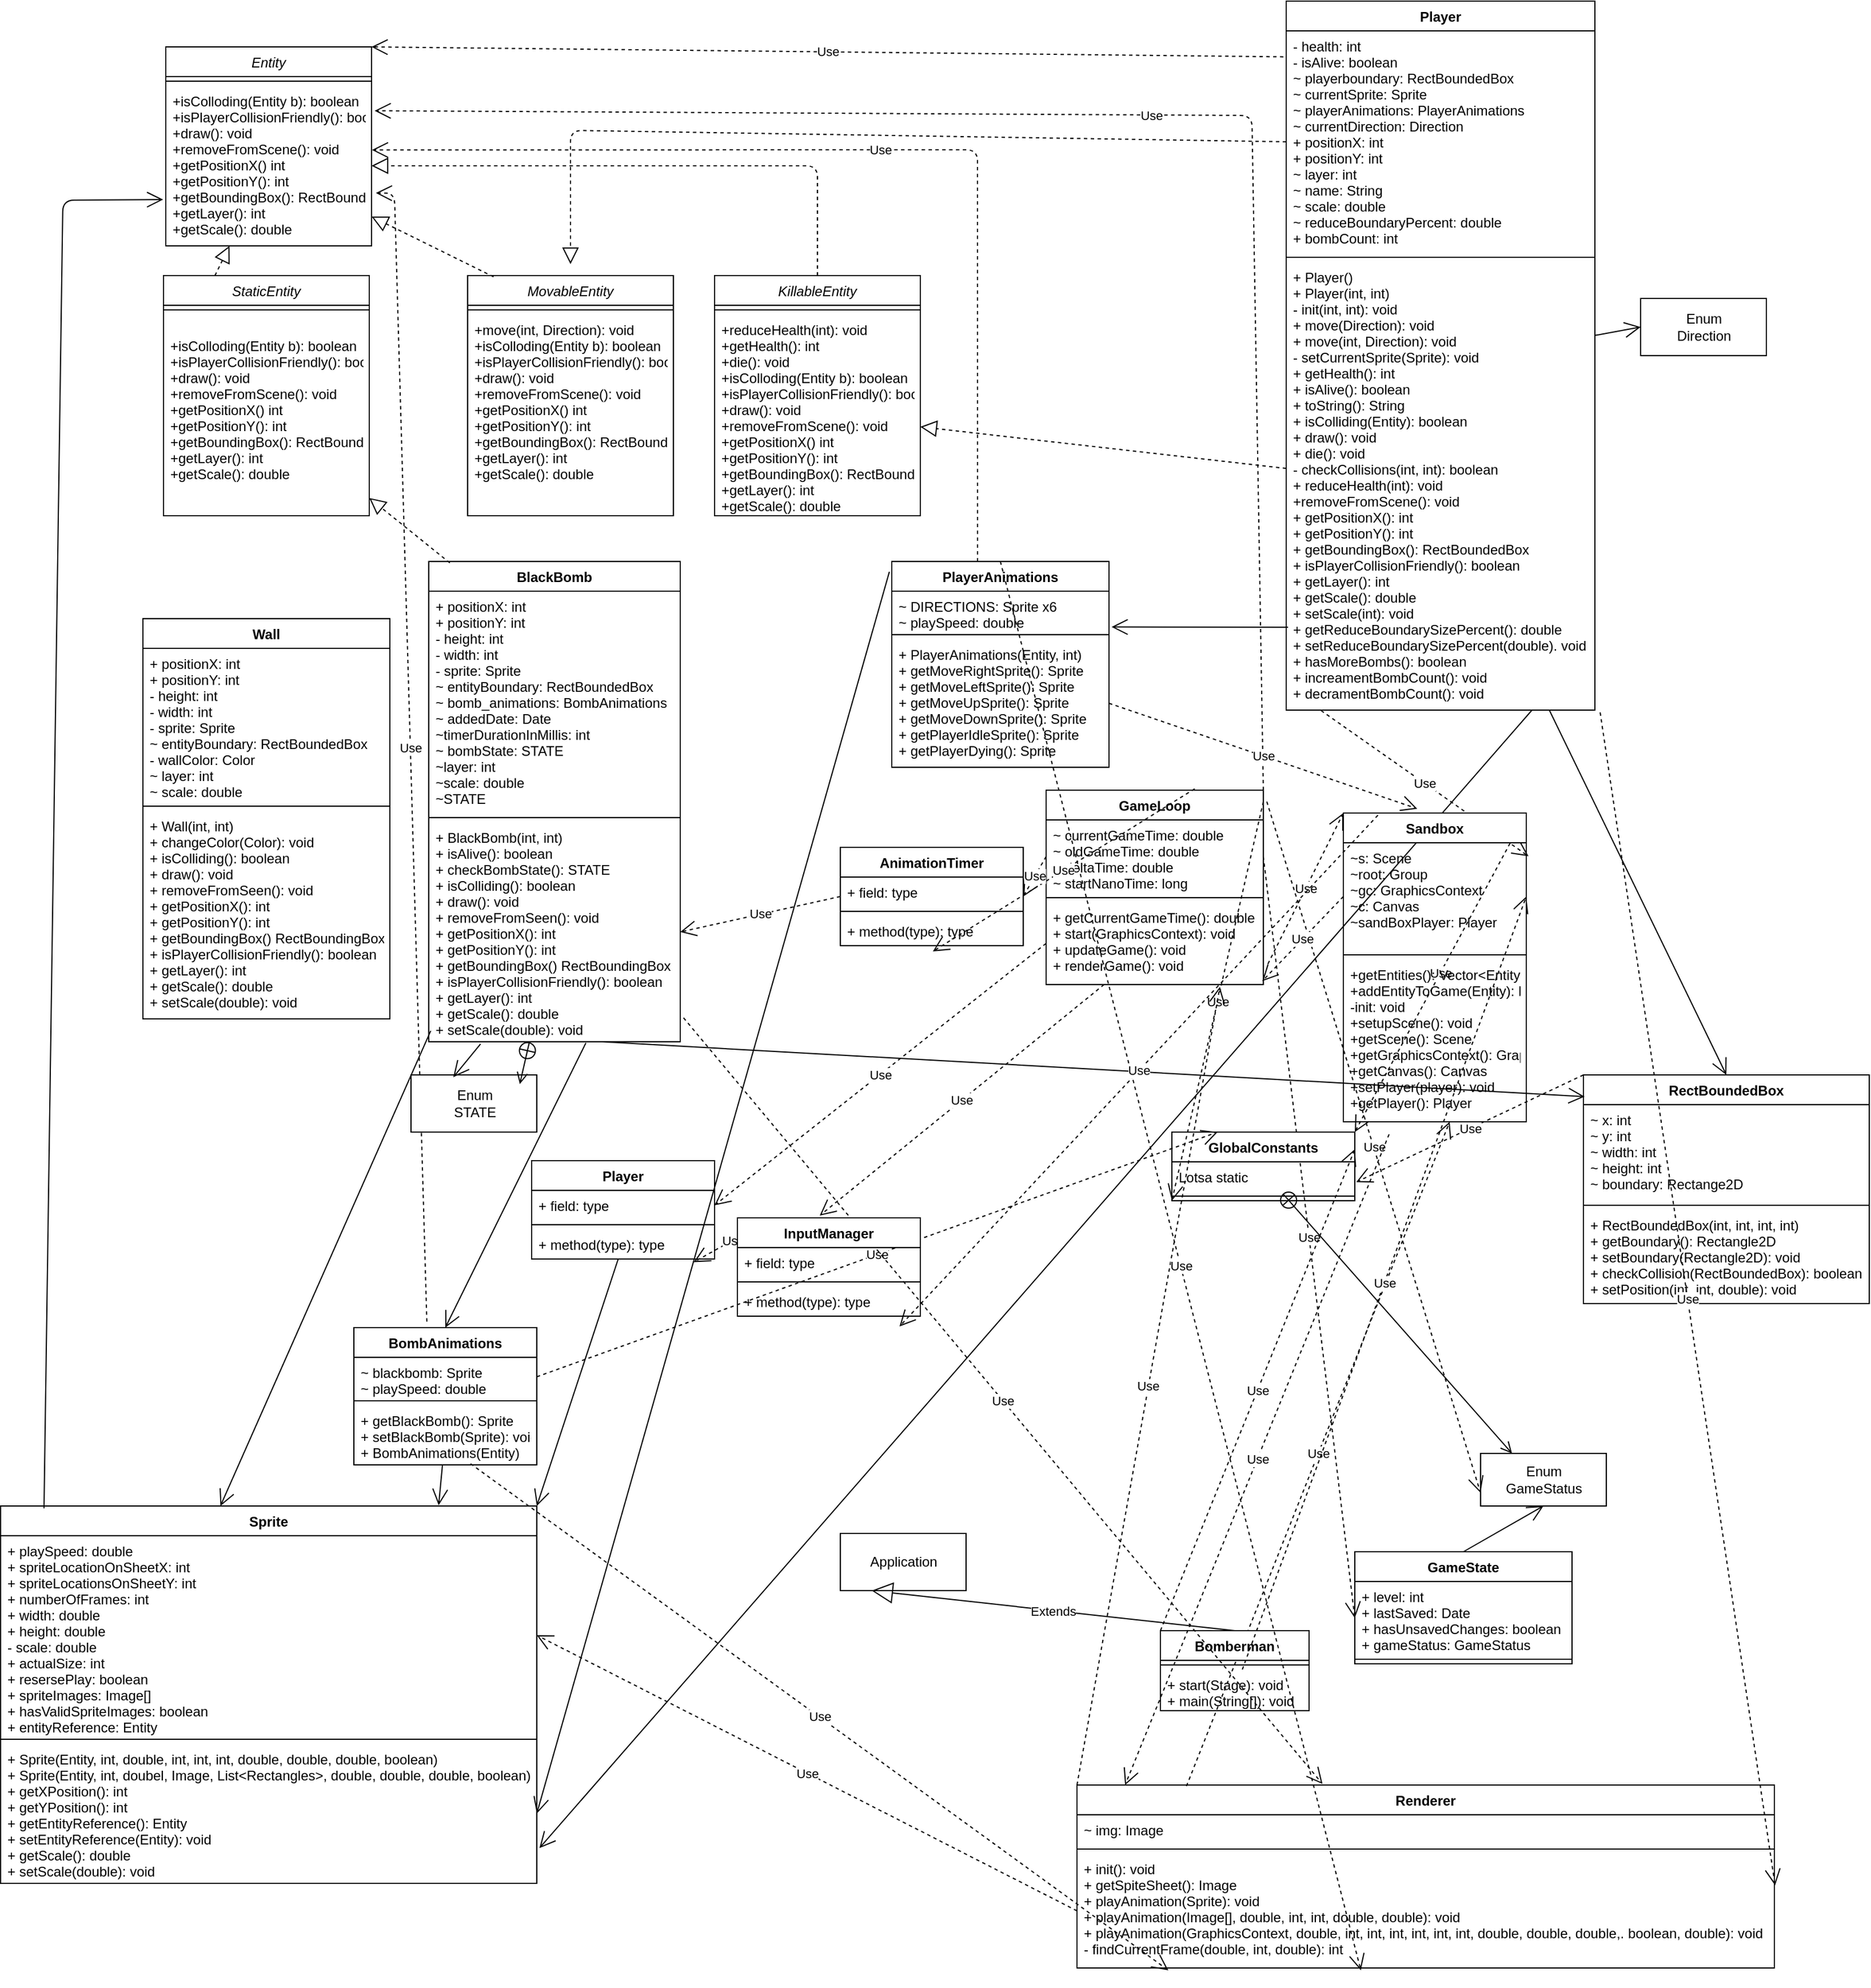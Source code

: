 <mxfile version="13.9.9" type="device"><diagram id="0eKhOtUCVPbXM_7ukMfv" name="Page-1"><mxGraphModel dx="2593" dy="2063" grid="1" gridSize="10" guides="1" tooltips="1" connect="1" arrows="1" fold="1" page="1" pageScale="1" pageWidth="827" pageHeight="1169" math="0" shadow="0"><root><mxCell id="0"/><mxCell id="1" parent="0"/><mxCell id="uIsWyUHH1M8nKmppdKgK-1" value="GameLoop" style="swimlane;fontStyle=1;align=center;verticalAlign=top;childLayout=stackLayout;horizontal=1;startSize=26;horizontalStack=0;resizeParent=1;resizeParentMax=0;resizeLast=0;collapsible=1;marginBottom=0;" parent="1" vertex="1"><mxGeometry x="800" y="-220" width="190" height="170" as="geometry"/></mxCell><mxCell id="uIsWyUHH1M8nKmppdKgK-2" value="~ currentGameTime: double&#10;~ oldGameTime: double&#10;~ deltaTime: double&#10;~ startNanoTime: long" style="text;strokeColor=none;fillColor=none;align=left;verticalAlign=top;spacingLeft=4;spacingRight=4;overflow=hidden;rotatable=0;points=[[0,0.5],[1,0.5]];portConstraint=eastwest;" parent="uIsWyUHH1M8nKmppdKgK-1" vertex="1"><mxGeometry y="26" width="190" height="64" as="geometry"/></mxCell><mxCell id="uIsWyUHH1M8nKmppdKgK-3" value="" style="line;strokeWidth=1;fillColor=none;align=left;verticalAlign=middle;spacingTop=-1;spacingLeft=3;spacingRight=3;rotatable=0;labelPosition=right;points=[];portConstraint=eastwest;" parent="uIsWyUHH1M8nKmppdKgK-1" vertex="1"><mxGeometry y="90" width="190" height="8" as="geometry"/></mxCell><mxCell id="uIsWyUHH1M8nKmppdKgK-4" value="+ getCurrentGameTime(): double&#10;+ start(GraphicsContext): void&#10;+ updateGame(): void&#10;+ renderGame(): void" style="text;strokeColor=none;fillColor=none;align=left;verticalAlign=top;spacingLeft=4;spacingRight=4;overflow=hidden;rotatable=0;points=[[0,0.5],[1,0.5]];portConstraint=eastwest;" parent="uIsWyUHH1M8nKmppdKgK-1" vertex="1"><mxGeometry y="98" width="190" height="72" as="geometry"/></mxCell><mxCell id="uIsWyUHH1M8nKmppdKgK-5" value="GameState" style="swimlane;fontStyle=1;align=center;verticalAlign=top;childLayout=stackLayout;horizontal=1;startSize=26;horizontalStack=0;resizeParent=1;resizeParentMax=0;resizeLast=0;collapsible=1;marginBottom=0;" parent="1" vertex="1"><mxGeometry x="1070" y="446" width="190" height="98" as="geometry"/></mxCell><mxCell id="uIsWyUHH1M8nKmppdKgK-6" value="+ level: int&#10;+ lastSaved: Date&#10;+ hasUnsavedChanges: boolean&#10;+ gameStatus: GameStatus" style="text;strokeColor=none;fillColor=none;align=left;verticalAlign=top;spacingLeft=4;spacingRight=4;overflow=hidden;rotatable=0;points=[[0,0.5],[1,0.5]];portConstraint=eastwest;" parent="uIsWyUHH1M8nKmppdKgK-5" vertex="1"><mxGeometry y="26" width="190" height="64" as="geometry"/></mxCell><mxCell id="uIsWyUHH1M8nKmppdKgK-7" value="" style="line;strokeWidth=1;fillColor=none;align=left;verticalAlign=middle;spacingTop=-1;spacingLeft=3;spacingRight=3;rotatable=0;labelPosition=right;points=[];portConstraint=eastwest;" parent="uIsWyUHH1M8nKmppdKgK-5" vertex="1"><mxGeometry y="90" width="190" height="8" as="geometry"/></mxCell><mxCell id="uIsWyUHH1M8nKmppdKgK-9" value="Use" style="endArrow=open;endSize=12;dashed=1;html=1;exitX=1;exitY=0.5;exitDx=0;exitDy=0;entryX=0;entryY=0.5;entryDx=0;entryDy=0;" parent="1" source="uIsWyUHH1M8nKmppdKgK-2" target="uIsWyUHH1M8nKmppdKgK-6" edge="1"><mxGeometry width="160" relative="1" as="geometry"><mxPoint x="490" y="500" as="sourcePoint"/><mxPoint x="650" y="500" as="targetPoint"/></mxGeometry></mxCell><mxCell id="uIsWyUHH1M8nKmppdKgK-24" value="Use" style="endArrow=open;endSize=12;dashed=1;html=1;entryX=0.45;entryY=-0.023;entryDx=0;entryDy=0;entryPerimeter=0;" parent="1" source="uIsWyUHH1M8nKmppdKgK-4" target="uIsWyUHH1M8nKmppdKgK-20" edge="1"><mxGeometry width="160" relative="1" as="geometry"><mxPoint x="220" y="500" as="sourcePoint"/><mxPoint x="380" y="500" as="targetPoint"/></mxGeometry></mxCell><mxCell id="uIsWyUHH1M8nKmppdKgK-25" value="Player" style="swimlane;fontStyle=1;align=center;verticalAlign=top;childLayout=stackLayout;horizontal=1;startSize=26;horizontalStack=0;resizeParent=1;resizeParentMax=0;resizeLast=0;collapsible=1;marginBottom=0;" parent="1" vertex="1"><mxGeometry x="350" y="104" width="160" height="86" as="geometry"/></mxCell><mxCell id="uIsWyUHH1M8nKmppdKgK-26" value="+ field: type" style="text;strokeColor=none;fillColor=none;align=left;verticalAlign=top;spacingLeft=4;spacingRight=4;overflow=hidden;rotatable=0;points=[[0,0.5],[1,0.5]];portConstraint=eastwest;" parent="uIsWyUHH1M8nKmppdKgK-25" vertex="1"><mxGeometry y="26" width="160" height="26" as="geometry"/></mxCell><mxCell id="uIsWyUHH1M8nKmppdKgK-27" value="" style="line;strokeWidth=1;fillColor=none;align=left;verticalAlign=middle;spacingTop=-1;spacingLeft=3;spacingRight=3;rotatable=0;labelPosition=right;points=[];portConstraint=eastwest;" parent="uIsWyUHH1M8nKmppdKgK-25" vertex="1"><mxGeometry y="52" width="160" height="8" as="geometry"/></mxCell><mxCell id="uIsWyUHH1M8nKmppdKgK-28" value="+ method(type): type" style="text;strokeColor=none;fillColor=none;align=left;verticalAlign=top;spacingLeft=4;spacingRight=4;overflow=hidden;rotatable=0;points=[[0,0.5],[1,0.5]];portConstraint=eastwest;" parent="uIsWyUHH1M8nKmppdKgK-25" vertex="1"><mxGeometry y="60" width="160" height="26" as="geometry"/></mxCell><mxCell id="uIsWyUHH1M8nKmppdKgK-30" value="Use" style="endArrow=open;endSize=12;dashed=1;html=1;exitX=0;exitY=0.5;exitDx=0;exitDy=0;entryX=1;entryY=0.5;entryDx=0;entryDy=0;" parent="1" source="uIsWyUHH1M8nKmppdKgK-4" target="uIsWyUHH1M8nKmppdKgK-26" edge="1"><mxGeometry width="160" relative="1" as="geometry"><mxPoint x="190" y="480" as="sourcePoint"/><mxPoint x="350" y="480" as="targetPoint"/></mxGeometry></mxCell><mxCell id="uIsWyUHH1M8nKmppdKgK-36" value="Use" style="endArrow=open;endSize=12;dashed=1;html=1;exitX=1;exitY=0;exitDx=0;exitDy=0;entryX=1.015;entryY=0.156;entryDx=0;entryDy=0;entryPerimeter=0;" parent="1" source="uIsWyUHH1M8nKmppdKgK-1" target="E4PDZY1mrTkb0OTGXipR-4" edge="1"><mxGeometry width="160" relative="1" as="geometry"><mxPoint x="300" y="230" as="sourcePoint"/><mxPoint x="609" y="-31" as="targetPoint"/><Array as="points"><mxPoint x="980" y="-810"/></Array></mxGeometry></mxCell><mxCell id="uIsWyUHH1M8nKmppdKgK-37" value="Use" style="endArrow=open;endSize=12;dashed=1;html=1;exitX=1.021;exitY=0.75;exitDx=0;exitDy=0;exitPerimeter=0;entryX=0;entryY=0;entryDx=0;entryDy=0;" parent="1" source="uIsWyUHH1M8nKmppdKgK-4" target="uIsWyUHH1M8nKmppdKgK-15" edge="1"><mxGeometry width="160" relative="1" as="geometry"><mxPoint x="740" y="580" as="sourcePoint"/><mxPoint x="900" y="580" as="targetPoint"/></mxGeometry></mxCell><mxCell id="uIsWyUHH1M8nKmppdKgK-38" value="BlackBomb" style="swimlane;fontStyle=1;align=center;verticalAlign=top;childLayout=stackLayout;horizontal=1;startSize=26;horizontalStack=0;resizeParent=1;resizeParentMax=0;resizeLast=0;collapsible=1;marginBottom=0;" parent="1" vertex="1"><mxGeometry x="260" y="-420" width="220" height="420" as="geometry"/></mxCell><mxCell id="uIsWyUHH1M8nKmppdKgK-39" value="+ positionX: int&#10;+ positionY: int&#10;- height: int&#10;- width: int&#10;- sprite: Sprite&#10;~ entityBoundary: RectBoundedBox&#10;~ bomb_animations: BombAnimations&#10;~ addedDate: Date&#10;~timerDurationInMillis: int&#10;~ bombState: STATE&#10;~layer: int&#10;~scale: double&#10;~STATE" style="text;strokeColor=none;fillColor=none;align=left;verticalAlign=top;spacingLeft=4;spacingRight=4;overflow=hidden;rotatable=0;points=[[0,0.5],[1,0.5]];portConstraint=eastwest;" parent="uIsWyUHH1M8nKmppdKgK-38" vertex="1"><mxGeometry y="26" width="220" height="194" as="geometry"/></mxCell><mxCell id="uIsWyUHH1M8nKmppdKgK-40" value="" style="line;strokeWidth=1;fillColor=none;align=left;verticalAlign=middle;spacingTop=-1;spacingLeft=3;spacingRight=3;rotatable=0;labelPosition=right;points=[];portConstraint=eastwest;" parent="uIsWyUHH1M8nKmppdKgK-38" vertex="1"><mxGeometry y="220" width="220" height="8" as="geometry"/></mxCell><mxCell id="uIsWyUHH1M8nKmppdKgK-41" value="+ BlackBomb(int, int)&#10;+ isAlive(): boolean&#10;+ checkBombState(): STATE&#10;+ isColliding(): boolean&#10;+ draw(): void&#10;+ removeFromSeen(): void&#10;+ getPositionX(): int&#10;+ getPositionY(): int&#10;+ getBoundingBox() RectBoundingBox&#10;+ isPlayerCollisionFriendly(): boolean&#10;+ getLayer(): int&#10;+ getScale(): double&#10;+ setScale(double): void" style="text;strokeColor=none;fillColor=none;align=left;verticalAlign=top;spacingLeft=4;spacingRight=4;overflow=hidden;rotatable=0;points=[[0,0.5],[1,0.5]];portConstraint=eastwest;" parent="uIsWyUHH1M8nKmppdKgK-38" vertex="1"><mxGeometry y="228" width="220" height="192" as="geometry"/></mxCell><mxCell id="uIsWyUHH1M8nKmppdKgK-42" value="Use" style="endArrow=open;endSize=12;dashed=1;html=1;exitX=0;exitY=0.5;exitDx=0;exitDy=0;entryX=1;entryY=0.5;entryDx=0;entryDy=0;" parent="1" source="uIsWyUHH1M8nKmppdKgK-10" target="uIsWyUHH1M8nKmppdKgK-41" edge="1"><mxGeometry width="160" relative="1" as="geometry"><mxPoint x="80" y="540" as="sourcePoint"/><mxPoint x="240" y="540" as="targetPoint"/></mxGeometry></mxCell><mxCell id="uIsWyUHH1M8nKmppdKgK-43" value="Use" style="endArrow=open;endSize=12;dashed=1;html=1;exitX=0.684;exitY=-0.007;exitDx=0;exitDy=0;exitPerimeter=0;entryX=0.506;entryY=1.192;entryDx=0;entryDy=0;entryPerimeter=0;" parent="1" source="uIsWyUHH1M8nKmppdKgK-1" target="uIsWyUHH1M8nKmppdKgK-13" edge="1"><mxGeometry width="160" relative="1" as="geometry"><mxPoint x="420" y="260" as="sourcePoint"/><mxPoint x="580" y="260" as="targetPoint"/></mxGeometry></mxCell><mxCell id="uIsWyUHH1M8nKmppdKgK-44" value="GlobalConstants" style="swimlane;fontStyle=1;align=center;verticalAlign=top;childLayout=stackLayout;horizontal=1;startSize=26;horizontalStack=0;resizeParent=1;resizeParentMax=0;resizeLast=0;collapsible=1;marginBottom=0;" parent="1" vertex="1"><mxGeometry x="910" y="79" width="160" height="60" as="geometry"/></mxCell><mxCell id="uIsWyUHH1M8nKmppdKgK-45" value="Lotsa static" style="text;strokeColor=none;fillColor=none;align=left;verticalAlign=top;spacingLeft=4;spacingRight=4;overflow=hidden;rotatable=0;points=[[0,0.5],[1,0.5]];portConstraint=eastwest;" parent="uIsWyUHH1M8nKmppdKgK-44" vertex="1"><mxGeometry y="26" width="160" height="26" as="geometry"/></mxCell><mxCell id="uIsWyUHH1M8nKmppdKgK-46" value="" style="line;strokeWidth=1;fillColor=none;align=left;verticalAlign=middle;spacingTop=-1;spacingLeft=3;spacingRight=3;rotatable=0;labelPosition=right;points=[];portConstraint=eastwest;" parent="uIsWyUHH1M8nKmppdKgK-44" vertex="1"><mxGeometry y="52" width="160" height="8" as="geometry"/></mxCell><mxCell id="uIsWyUHH1M8nKmppdKgK-48" value="Use" style="endArrow=open;endSize=12;dashed=1;html=1;exitX=1;exitY=0.059;exitDx=0;exitDy=0;exitPerimeter=0;entryX=0;entryY=1;entryDx=0;entryDy=0;" parent="1" source="uIsWyUHH1M8nKmppdKgK-1" target="uIsWyUHH1M8nKmppdKgK-44" edge="1"><mxGeometry width="160" relative="1" as="geometry"><mxPoint x="560" y="260" as="sourcePoint"/><mxPoint x="720" y="260" as="targetPoint"/></mxGeometry></mxCell><mxCell id="uIsWyUHH1M8nKmppdKgK-49" value="" style="endArrow=open;endFill=1;endSize=12;html=1;exitX=0.5;exitY=0;exitDx=0;exitDy=0;entryX=0.5;entryY=1;entryDx=0;entryDy=0;" parent="1" source="uIsWyUHH1M8nKmppdKgK-5" target="uIsWyUHH1M8nKmppdKgK-51" edge="1"><mxGeometry width="160" relative="1" as="geometry"><mxPoint x="690" y="260" as="sourcePoint"/><mxPoint x="830" y="230" as="targetPoint"/></mxGeometry></mxCell><mxCell id="uIsWyUHH1M8nKmppdKgK-51" value="Enum&lt;br&gt;GameStatus" style="html=1;" parent="1" vertex="1"><mxGeometry x="1180" y="360" width="110" height="46" as="geometry"/></mxCell><mxCell id="uIsWyUHH1M8nKmppdKgK-53" value="Use" style="endArrow=open;endSize=12;dashed=1;html=1;exitX=1.016;exitY=0.059;exitDx=0;exitDy=0;exitPerimeter=0;entryX=0;entryY=0.75;entryDx=0;entryDy=0;" parent="1" source="uIsWyUHH1M8nKmppdKgK-1" target="uIsWyUHH1M8nKmppdKgK-51" edge="1"><mxGeometry width="160" relative="1" as="geometry"><mxPoint x="540" y="270" as="sourcePoint"/><mxPoint x="700" y="270" as="targetPoint"/></mxGeometry></mxCell><mxCell id="uIsWyUHH1M8nKmppdKgK-52" value="" style="endArrow=open;startArrow=circlePlus;endFill=0;startFill=0;endSize=8;html=1;entryX=0.25;entryY=0;entryDx=0;entryDy=0;exitX=0.605;exitY=1.06;exitDx=0;exitDy=0;exitPerimeter=0;" parent="1" target="uIsWyUHH1M8nKmppdKgK-51" edge="1" source="uIsWyUHH1M8nKmppdKgK-45"><mxGeometry width="160" relative="1" as="geometry"><mxPoint x="738" y="150" as="sourcePoint"/><mxPoint x="780" y="250" as="targetPoint"/></mxGeometry></mxCell><mxCell id="uIsWyUHH1M8nKmppdKgK-55" value="Renderer" style="swimlane;fontStyle=1;align=center;verticalAlign=top;childLayout=stackLayout;horizontal=1;startSize=26;horizontalStack=0;resizeParent=1;resizeParentMax=0;resizeLast=0;collapsible=1;marginBottom=0;" parent="1" vertex="1"><mxGeometry x="827" y="650" width="610" height="160" as="geometry"/></mxCell><mxCell id="uIsWyUHH1M8nKmppdKgK-56" value="~ img: Image" style="text;strokeColor=none;fillColor=none;align=left;verticalAlign=top;spacingLeft=4;spacingRight=4;overflow=hidden;rotatable=0;points=[[0,0.5],[1,0.5]];portConstraint=eastwest;" parent="uIsWyUHH1M8nKmppdKgK-55" vertex="1"><mxGeometry y="26" width="610" height="26" as="geometry"/></mxCell><mxCell id="uIsWyUHH1M8nKmppdKgK-57" value="" style="line;strokeWidth=1;fillColor=none;align=left;verticalAlign=middle;spacingTop=-1;spacingLeft=3;spacingRight=3;rotatable=0;labelPosition=right;points=[];portConstraint=eastwest;" parent="uIsWyUHH1M8nKmppdKgK-55" vertex="1"><mxGeometry y="52" width="610" height="8" as="geometry"/></mxCell><mxCell id="uIsWyUHH1M8nKmppdKgK-58" value="+ init(): void&#10;+ getSpiteSheet(): Image&#10;+ playAnimation(Sprite): void&#10;+ playAnimation(Image[], double, int, int, double, double): void&#10;+ playAnimation(GraphicsContext, double, int, int, int, int, int, int, double, double, double,. boolean, double): void&#10;- findCurrentFrame(double, int, double): int" style="text;strokeColor=none;fillColor=none;align=left;verticalAlign=top;spacingLeft=4;spacingRight=4;overflow=hidden;rotatable=0;points=[[0,0.5],[1,0.5]];portConstraint=eastwest;" parent="uIsWyUHH1M8nKmppdKgK-55" vertex="1"><mxGeometry y="60" width="610" height="100" as="geometry"/></mxCell><mxCell id="uIsWyUHH1M8nKmppdKgK-59" value="Use" style="endArrow=open;endSize=12;dashed=1;html=1;exitX=0.157;exitY=0.006;exitDx=0;exitDy=0;exitPerimeter=0;entryX=0.581;entryY=1;entryDx=0;entryDy=0;entryPerimeter=0;" parent="1" source="uIsWyUHH1M8nKmppdKgK-55" target="uIsWyUHH1M8nKmppdKgK-18" edge="1"><mxGeometry width="160" relative="1" as="geometry"><mxPoint x="970" y="460" as="sourcePoint"/><mxPoint x="1130" y="460" as="targetPoint"/></mxGeometry></mxCell><mxCell id="uIsWyUHH1M8nKmppdKgK-60" value="Use" style="endArrow=open;endSize=12;dashed=1;html=1;exitX=0;exitY=0;exitDx=0;exitDy=0;entryX=0.8;entryY=1.028;entryDx=0;entryDy=0;entryPerimeter=0;" parent="1" source="uIsWyUHH1M8nKmppdKgK-55" target="uIsWyUHH1M8nKmppdKgK-4" edge="1"><mxGeometry width="160" relative="1" as="geometry"><mxPoint x="310" y="700" as="sourcePoint"/><mxPoint x="470" y="700" as="targetPoint"/></mxGeometry></mxCell><mxCell id="uIsWyUHH1M8nKmppdKgK-61" value="Bomberman" style="swimlane;fontStyle=1;align=center;verticalAlign=top;childLayout=stackLayout;horizontal=1;startSize=26;horizontalStack=0;resizeParent=1;resizeParentMax=0;resizeLast=0;collapsible=1;marginBottom=0;" parent="1" vertex="1"><mxGeometry x="900" y="515" width="130" height="70" as="geometry"/></mxCell><mxCell id="uIsWyUHH1M8nKmppdKgK-63" value="" style="line;strokeWidth=1;fillColor=none;align=left;verticalAlign=middle;spacingTop=-1;spacingLeft=3;spacingRight=3;rotatable=0;labelPosition=right;points=[];portConstraint=eastwest;" parent="uIsWyUHH1M8nKmppdKgK-61" vertex="1"><mxGeometry y="26" width="130" height="8" as="geometry"/></mxCell><mxCell id="uIsWyUHH1M8nKmppdKgK-64" value="+ start(Stage): void&#10;+ main(String[]): void" style="text;strokeColor=none;fillColor=none;align=left;verticalAlign=top;spacingLeft=4;spacingRight=4;overflow=hidden;rotatable=0;points=[[0,0.5],[1,0.5]];portConstraint=eastwest;" parent="uIsWyUHH1M8nKmppdKgK-61" vertex="1"><mxGeometry y="34" width="130" height="36" as="geometry"/></mxCell><mxCell id="uIsWyUHH1M8nKmppdKgK-65" value="Application" style="html=1;" parent="1" vertex="1"><mxGeometry x="620" y="430" width="110" height="50" as="geometry"/></mxCell><mxCell id="uIsWyUHH1M8nKmppdKgK-66" value="Extends" style="endArrow=block;endSize=16;endFill=0;html=1;exitX=0.5;exitY=0;exitDx=0;exitDy=0;entryX=0.25;entryY=1;entryDx=0;entryDy=0;" parent="1" source="uIsWyUHH1M8nKmppdKgK-61" target="uIsWyUHH1M8nKmppdKgK-65" edge="1"><mxGeometry width="160" relative="1" as="geometry"><mxPoint x="1050" y="200" as="sourcePoint"/><mxPoint x="1210" y="200" as="targetPoint"/></mxGeometry></mxCell><mxCell id="uIsWyUHH1M8nKmppdKgK-67" value="Use" style="endArrow=open;endSize=12;dashed=1;html=1;entryX=1;entryY=0.5;entryDx=0;entryDy=0;" parent="1" source="uIsWyUHH1M8nKmppdKgK-64" target="uIsWyUHH1M8nKmppdKgK-16" edge="1"><mxGeometry width="160" relative="1" as="geometry"><mxPoint x="880" y="450" as="sourcePoint"/><mxPoint x="1040" y="450" as="targetPoint"/></mxGeometry></mxCell><mxCell id="uIsWyUHH1M8nKmppdKgK-68" value="Use" style="endArrow=open;endSize=12;dashed=1;html=1;exitX=0;exitY=0;exitDx=0;exitDy=0;entryX=1;entryY=0.25;entryDx=0;entryDy=0;" parent="1" source="uIsWyUHH1M8nKmppdKgK-61" target="uIsWyUHH1M8nKmppdKgK-44" edge="1"><mxGeometry width="160" relative="1" as="geometry"><mxPoint x="990" y="400" as="sourcePoint"/><mxPoint x="1150" y="400" as="targetPoint"/></mxGeometry></mxCell><mxCell id="uIsWyUHH1M8nKmppdKgK-69" value="BombAnimations" style="swimlane;fontStyle=1;align=center;verticalAlign=top;childLayout=stackLayout;horizontal=1;startSize=26;horizontalStack=0;resizeParent=1;resizeParentMax=0;resizeLast=0;collapsible=1;marginBottom=0;" parent="1" vertex="1"><mxGeometry x="194.5" y="250" width="160" height="120" as="geometry"/></mxCell><mxCell id="uIsWyUHH1M8nKmppdKgK-70" value="~ blackbomb: Sprite&#10;~ playSpeed: double" style="text;strokeColor=none;fillColor=none;align=left;verticalAlign=top;spacingLeft=4;spacingRight=4;overflow=hidden;rotatable=0;points=[[0,0.5],[1,0.5]];portConstraint=eastwest;" parent="uIsWyUHH1M8nKmppdKgK-69" vertex="1"><mxGeometry y="26" width="160" height="34" as="geometry"/></mxCell><mxCell id="uIsWyUHH1M8nKmppdKgK-71" value="" style="line;strokeWidth=1;fillColor=none;align=left;verticalAlign=middle;spacingTop=-1;spacingLeft=3;spacingRight=3;rotatable=0;labelPosition=right;points=[];portConstraint=eastwest;" parent="uIsWyUHH1M8nKmppdKgK-69" vertex="1"><mxGeometry y="60" width="160" height="8" as="geometry"/></mxCell><mxCell id="uIsWyUHH1M8nKmppdKgK-72" value="+ getBlackBomb(): Sprite&#10;+ setBlackBomb(Sprite): void&#10;+ BombAnimations(Entity)" style="text;strokeColor=none;fillColor=none;align=left;verticalAlign=top;spacingLeft=4;spacingRight=4;overflow=hidden;rotatable=0;points=[[0,0.5],[1,0.5]];portConstraint=eastwest;" parent="uIsWyUHH1M8nKmppdKgK-69" vertex="1"><mxGeometry y="68" width="160" height="52" as="geometry"/></mxCell><mxCell id="uIsWyUHH1M8nKmppdKgK-73" value="Sprite" style="swimlane;fontStyle=1;align=center;verticalAlign=top;childLayout=stackLayout;horizontal=1;startSize=26;horizontalStack=0;resizeParent=1;resizeParentMax=0;resizeLast=0;collapsible=1;marginBottom=0;" parent="1" vertex="1"><mxGeometry x="-114.5" y="406" width="469" height="330" as="geometry"/></mxCell><mxCell id="uIsWyUHH1M8nKmppdKgK-74" value="+ playSpeed: double&#10;+ spriteLocationOnSheetX: int&#10;+ spriteLocationsOnSheetY: int&#10;+ numberOfFrames: int&#10;+ width: double&#10;+ height: double&#10;- scale: double&#10;+ actualSize: int&#10;+ resersePlay: boolean&#10;+ spriteImages: Image[]&#10;+ hasValidSpriteImages: boolean&#10;+ entityReference: Entity" style="text;strokeColor=none;fillColor=none;align=left;verticalAlign=top;spacingLeft=4;spacingRight=4;overflow=hidden;rotatable=0;points=[[0,0.5],[1,0.5]];portConstraint=eastwest;" parent="uIsWyUHH1M8nKmppdKgK-73" vertex="1"><mxGeometry y="26" width="469" height="174" as="geometry"/></mxCell><mxCell id="uIsWyUHH1M8nKmppdKgK-75" value="" style="line;strokeWidth=1;fillColor=none;align=left;verticalAlign=middle;spacingTop=-1;spacingLeft=3;spacingRight=3;rotatable=0;labelPosition=right;points=[];portConstraint=eastwest;" parent="uIsWyUHH1M8nKmppdKgK-73" vertex="1"><mxGeometry y="200" width="469" height="8" as="geometry"/></mxCell><mxCell id="uIsWyUHH1M8nKmppdKgK-76" value="+ Sprite(Entity, int, double, int, int, int, double, double, double, boolean)&#10;+ Sprite(Entity, int, doubel, Image, List&lt;Rectangles&gt;, double, double, double, boolean)&#10;+ getXPosition(): int&#10;+ getYPosition(): int&#10;+ getEntityReference(): Entity&#10;+ setEntityReference(Entity): void&#10;+ getScale(): double&#10;+ setScale(double): void" style="text;strokeColor=none;fillColor=none;align=left;verticalAlign=top;spacingLeft=4;spacingRight=4;overflow=hidden;rotatable=0;points=[[0,0.5],[1,0.5]];portConstraint=eastwest;" parent="uIsWyUHH1M8nKmppdKgK-73" vertex="1"><mxGeometry y="208" width="469" height="122" as="geometry"/></mxCell><mxCell id="uIsWyUHH1M8nKmppdKgK-77" value="Use" style="endArrow=open;endSize=12;dashed=1;html=1;exitX=0;exitY=0.5;exitDx=0;exitDy=0;entryX=1;entryY=0.5;entryDx=0;entryDy=0;" parent="1" source="uIsWyUHH1M8nKmppdKgK-58" target="uIsWyUHH1M8nKmppdKgK-74" edge="1"><mxGeometry width="160" relative="1" as="geometry"><mxPoint x="400" y="650" as="sourcePoint"/><mxPoint x="560" y="650" as="targetPoint"/></mxGeometry></mxCell><mxCell id="uIsWyUHH1M8nKmppdKgK-78" value="" style="endArrow=open;endFill=1;endSize=12;html=1;entryX=0.817;entryY=-0.002;entryDx=0;entryDy=0;entryPerimeter=0;" parent="1" source="uIsWyUHH1M8nKmppdKgK-72" target="uIsWyUHH1M8nKmppdKgK-73" edge="1"><mxGeometry width="160" relative="1" as="geometry"><mxPoint x="150" y="690" as="sourcePoint"/><mxPoint x="310" y="690" as="targetPoint"/></mxGeometry></mxCell><mxCell id="uIsWyUHH1M8nKmppdKgK-79" value="Use" style="endArrow=open;endSize=12;dashed=1;html=1;exitX=0.399;exitY=-0.044;exitDx=0;exitDy=0;entryX=1.021;entryY=0.67;entryDx=0;entryDy=0;entryPerimeter=0;exitPerimeter=0;" parent="1" source="uIsWyUHH1M8nKmppdKgK-69" target="E4PDZY1mrTkb0OTGXipR-4" edge="1"><mxGeometry width="160" relative="1" as="geometry"><mxPoint x="70" y="520" as="sourcePoint"/><mxPoint x="230" y="520" as="targetPoint"/><Array as="points"><mxPoint x="230" y="-742"/></Array></mxGeometry></mxCell><mxCell id="uIsWyUHH1M8nKmppdKgK-80" value="Use" style="endArrow=open;endSize=12;dashed=1;html=1;exitX=0.638;exitY=0.981;exitDx=0;exitDy=0;exitPerimeter=0;entryX=0.131;entryY=1.02;entryDx=0;entryDy=0;entryPerimeter=0;" parent="1" source="uIsWyUHH1M8nKmppdKgK-72" target="uIsWyUHH1M8nKmppdKgK-58" edge="1"><mxGeometry width="160" relative="1" as="geometry"><mxPoint x="370" y="840" as="sourcePoint"/><mxPoint x="530" y="840" as="targetPoint"/></mxGeometry></mxCell><mxCell id="uIsWyUHH1M8nKmppdKgK-81" value="" style="endArrow=open;endFill=1;endSize=12;html=1;entryX=1;entryY=0;entryDx=0;entryDy=0;" parent="1" source="uIsWyUHH1M8nKmppdKgK-28" target="uIsWyUHH1M8nKmppdKgK-73" edge="1"><mxGeometry width="160" relative="1" as="geometry"><mxPoint x="190" y="490" as="sourcePoint"/><mxPoint x="350" y="490" as="targetPoint"/></mxGeometry></mxCell><mxCell id="uIsWyUHH1M8nKmppdKgK-82" value="Use" style="endArrow=open;endSize=12;dashed=1;html=1;exitX=1;exitY=0.5;exitDx=0;exitDy=0;entryX=0.25;entryY=0;entryDx=0;entryDy=0;" parent="1" source="uIsWyUHH1M8nKmppdKgK-70" target="uIsWyUHH1M8nKmppdKgK-44" edge="1"><mxGeometry width="160" relative="1" as="geometry"><mxPoint x="20" y="700" as="sourcePoint"/><mxPoint x="180" y="700" as="targetPoint"/></mxGeometry></mxCell><mxCell id="uIsWyUHH1M8nKmppdKgK-83" value="PlayerAnimations" style="swimlane;fontStyle=1;align=center;verticalAlign=top;childLayout=stackLayout;horizontal=1;startSize=26;horizontalStack=0;resizeParent=1;resizeParentMax=0;resizeLast=0;collapsible=1;marginBottom=0;" parent="1" vertex="1"><mxGeometry x="665" y="-420" width="190" height="180" as="geometry"/></mxCell><mxCell id="uIsWyUHH1M8nKmppdKgK-84" value="~ DIRECTIONS: Sprite x6&#10;~ playSpeed: double&#10;" style="text;strokeColor=none;fillColor=none;align=left;verticalAlign=top;spacingLeft=4;spacingRight=4;overflow=hidden;rotatable=0;points=[[0,0.5],[1,0.5]];portConstraint=eastwest;" parent="uIsWyUHH1M8nKmppdKgK-83" vertex="1"><mxGeometry y="26" width="190" height="34" as="geometry"/></mxCell><mxCell id="uIsWyUHH1M8nKmppdKgK-85" value="" style="line;strokeWidth=1;fillColor=none;align=left;verticalAlign=middle;spacingTop=-1;spacingLeft=3;spacingRight=3;rotatable=0;labelPosition=right;points=[];portConstraint=eastwest;" parent="uIsWyUHH1M8nKmppdKgK-83" vertex="1"><mxGeometry y="60" width="190" height="8" as="geometry"/></mxCell><mxCell id="uIsWyUHH1M8nKmppdKgK-86" value="+ PlayerAnimations(Entity, int)&#10;+ getMoveRightSprite(): Sprite&#10;+ getMoveLeftSprite(): Sprite&#10;+ getMoveUpSprite(): Sprite&#10;+ getMoveDownSprite(): Sprite&#10;+ getPlayerIdleSprite(): Sprite&#10;+ getPlayerDying(): Sprite" style="text;strokeColor=none;fillColor=none;align=left;verticalAlign=top;spacingLeft=4;spacingRight=4;overflow=hidden;rotatable=0;points=[[0,0.5],[1,0.5]];portConstraint=eastwest;" parent="uIsWyUHH1M8nKmppdKgK-83" vertex="1"><mxGeometry y="68" width="190" height="112" as="geometry"/></mxCell><mxCell id="uIsWyUHH1M8nKmppdKgK-87" value="Use" style="endArrow=open;endSize=12;dashed=1;html=1;exitX=0.5;exitY=0;exitDx=0;exitDy=0;entryX=0.407;entryY=1.02;entryDx=0;entryDy=0;entryPerimeter=0;" parent="1" source="uIsWyUHH1M8nKmppdKgK-83" target="uIsWyUHH1M8nKmppdKgK-58" edge="1"><mxGeometry width="160" relative="1" as="geometry"><mxPoint x="900" y="820" as="sourcePoint"/><mxPoint x="1060" y="820" as="targetPoint"/></mxGeometry></mxCell><mxCell id="uIsWyUHH1M8nKmppdKgK-88" value="" style="endArrow=open;endFill=1;endSize=12;html=1;exitX=-0.011;exitY=0.05;exitDx=0;exitDy=0;exitPerimeter=0;entryX=1;entryY=0.5;entryDx=0;entryDy=0;" parent="1" source="uIsWyUHH1M8nKmppdKgK-83" target="uIsWyUHH1M8nKmppdKgK-76" edge="1"><mxGeometry width="160" relative="1" as="geometry"><mxPoint x="550" y="910" as="sourcePoint"/><mxPoint x="710" y="910" as="targetPoint"/></mxGeometry></mxCell><mxCell id="uIsWyUHH1M8nKmppdKgK-89" value="Use" style="endArrow=open;endSize=12;dashed=1;html=1;exitX=1;exitY=0;exitDx=0;exitDy=0;entryX=1;entryY=0;entryDx=0;entryDy=0;" parent="1" source="uIsWyUHH1M8nKmppdKgK-15" target="uIsWyUHH1M8nKmppdKgK-44" edge="1"><mxGeometry width="160" relative="1" as="geometry"><mxPoint x="970" y="810" as="sourcePoint"/><mxPoint x="1130" y="810" as="targetPoint"/></mxGeometry></mxCell><mxCell id="uIsWyUHH1M8nKmppdKgK-90" value="Use" style="endArrow=open;endSize=12;dashed=1;html=1;exitX=0.395;exitY=0;exitDx=0;exitDy=0;entryX=1.002;entryY=0.401;entryDx=0;entryDy=0;entryPerimeter=0;exitPerimeter=0;" parent="1" source="uIsWyUHH1M8nKmppdKgK-83" target="E4PDZY1mrTkb0OTGXipR-4" edge="1"><mxGeometry width="160" relative="1" as="geometry"><mxPoint x="570" y="910" as="sourcePoint"/><mxPoint x="135" y="143" as="targetPoint"/><Array as="points"><mxPoint x="740" y="-780"/></Array></mxGeometry></mxCell><mxCell id="uIsWyUHH1M8nKmppdKgK-92" value="" style="endArrow=open;endFill=1;endSize=12;html=1;exitX=0.081;exitY=0.006;exitDx=0;exitDy=0;exitPerimeter=0;entryX=-0.013;entryY=0.711;entryDx=0;entryDy=0;entryPerimeter=0;" parent="1" source="uIsWyUHH1M8nKmppdKgK-73" target="E4PDZY1mrTkb0OTGXipR-4" edge="1"><mxGeometry width="160" relative="1" as="geometry"><mxPoint x="380" y="800" as="sourcePoint"/><mxPoint x="590" y="-30" as="targetPoint"/><Array as="points"><mxPoint x="-60" y="-736"/></Array></mxGeometry></mxCell><mxCell id="uIsWyUHH1M8nKmppdKgK-93" value="Enum&lt;br&gt;Direction" style="html=1;" parent="1" vertex="1"><mxGeometry x="1320" y="-650" width="110" height="50" as="geometry"/></mxCell><mxCell id="uIsWyUHH1M8nKmppdKgK-95" value="RectBoundedBox" style="swimlane;fontStyle=1;align=center;verticalAlign=top;childLayout=stackLayout;horizontal=1;startSize=26;horizontalStack=0;resizeParent=1;resizeParentMax=0;resizeLast=0;collapsible=1;marginBottom=0;" parent="1" vertex="1"><mxGeometry x="1270" y="29" width="250" height="200" as="geometry"/></mxCell><mxCell id="uIsWyUHH1M8nKmppdKgK-96" value="~ x: int&#10;~ y: int&#10;~ width: int&#10;~ height: int&#10;~ boundary: Rectange2D" style="text;strokeColor=none;fillColor=none;align=left;verticalAlign=top;spacingLeft=4;spacingRight=4;overflow=hidden;rotatable=0;points=[[0,0.5],[1,0.5]];portConstraint=eastwest;" parent="uIsWyUHH1M8nKmppdKgK-95" vertex="1"><mxGeometry y="26" width="250" height="84" as="geometry"/></mxCell><mxCell id="uIsWyUHH1M8nKmppdKgK-97" value="" style="line;strokeWidth=1;fillColor=none;align=left;verticalAlign=middle;spacingTop=-1;spacingLeft=3;spacingRight=3;rotatable=0;labelPosition=right;points=[];portConstraint=eastwest;" parent="uIsWyUHH1M8nKmppdKgK-95" vertex="1"><mxGeometry y="110" width="250" height="8" as="geometry"/></mxCell><mxCell id="uIsWyUHH1M8nKmppdKgK-98" value="+ RectBoundedBox(int, int, int, int)&#10;+ getBoundary(): Rectangle2D&#10;+ setBoundary(Rectangle2D): void&#10;+ checkCollision(RectBoundedBox): boolean&#10;+ setPosition(int, int, double): void" style="text;strokeColor=none;fillColor=none;align=left;verticalAlign=top;spacingLeft=4;spacingRight=4;overflow=hidden;rotatable=0;points=[[0,0.5],[1,0.5]];portConstraint=eastwest;" parent="uIsWyUHH1M8nKmppdKgK-95" vertex="1"><mxGeometry y="118" width="250" height="82" as="geometry"/></mxCell><mxCell id="uIsWyUHH1M8nKmppdKgK-99" value="Use" style="endArrow=open;endSize=12;dashed=1;html=1;exitX=0;exitY=0;exitDx=0;exitDy=0;entryX=1.008;entryY=0.681;entryDx=0;entryDy=0;entryPerimeter=0;" parent="1" source="uIsWyUHH1M8nKmppdKgK-95" target="uIsWyUHH1M8nKmppdKgK-45" edge="1"><mxGeometry width="160" relative="1" as="geometry"><mxPoint x="1130" y="190" as="sourcePoint"/><mxPoint x="1290" y="190" as="targetPoint"/></mxGeometry></mxCell><mxCell id="uIsWyUHH1M8nKmppdKgK-100" value="Player" style="swimlane;fontStyle=1;align=center;verticalAlign=top;childLayout=stackLayout;horizontal=1;startSize=26;horizontalStack=0;resizeParent=1;resizeParentMax=0;resizeLast=0;collapsible=1;marginBottom=0;" parent="1" vertex="1"><mxGeometry x="1010" y="-910" width="270" height="620" as="geometry"/></mxCell><mxCell id="uIsWyUHH1M8nKmppdKgK-101" value="- health: int&#10;- isAlive: boolean&#10;~ playerboundary: RectBoundedBox&#10;~ currentSprite: Sprite&#10;~ playerAnimations: PlayerAnimations&#10;~ currentDirection: Direction&#10;+ positionX: int&#10;+ positionY: int&#10;~ layer: int&#10;~ name: String&#10;~ scale: double&#10;~ reduceBoundaryPercent: double&#10;+ bombCount: int" style="text;strokeColor=none;fillColor=none;align=left;verticalAlign=top;spacingLeft=4;spacingRight=4;overflow=hidden;rotatable=0;points=[[0,0.5],[1,0.5]];portConstraint=eastwest;" parent="uIsWyUHH1M8nKmppdKgK-100" vertex="1"><mxGeometry y="26" width="270" height="194" as="geometry"/></mxCell><mxCell id="uIsWyUHH1M8nKmppdKgK-102" value="" style="line;strokeWidth=1;fillColor=none;align=left;verticalAlign=middle;spacingTop=-1;spacingLeft=3;spacingRight=3;rotatable=0;labelPosition=right;points=[];portConstraint=eastwest;" parent="uIsWyUHH1M8nKmppdKgK-100" vertex="1"><mxGeometry y="220" width="270" height="8" as="geometry"/></mxCell><mxCell id="uIsWyUHH1M8nKmppdKgK-103" value="+ Player()&#10;+ Player(int, int)&#10;- init(int, int): void&#10;+ move(Direction): void&#10;+ move(int, Direction): void&#10;- setCurrentSprite(Sprite): void&#10;+ getHealth(): int&#10;+ isAlive(): boolean&#10;+ toString(): String&#10;+ isColliding(Entity): boolean&#10;+ draw(): void&#10;+ die(): void&#10;- checkCollisions(int, int): boolean&#10;+ reduceHealth(int): void&#10;+removeFromScene(): void&#10;+ getPositionX(): int&#10;+ getPositionY(): int&#10;+ getBoundingBox(): RectBoundedBox&#10;+ isPlayerCollisionFriendly(): boolean&#10;+ getLayer(): int&#10;+ getScale(): double&#10;+ setScale(int): void&#10;+ getReduceBoundarySizePercent(): double&#10;+ setReduceBoundarySizePercent(double). void&#10;+ hasMoreBombs(): boolean&#10;+ increamentBombCount(): void&#10;+ decramentBombCount(): void" style="text;strokeColor=none;fillColor=none;align=left;verticalAlign=top;spacingLeft=4;spacingRight=4;overflow=hidden;rotatable=0;points=[[0,0.5],[1,0.5]];portConstraint=eastwest;" parent="uIsWyUHH1M8nKmppdKgK-100" vertex="1"><mxGeometry y="228" width="270" height="392" as="geometry"/></mxCell><mxCell id="uIsWyUHH1M8nKmppdKgK-107" value="" style="endArrow=block;dashed=1;endFill=0;endSize=12;html=1;" parent="1" source="uIsWyUHH1M8nKmppdKgK-103" target="E4PDZY1mrTkb0OTGXipR-8" edge="1"><mxGeometry width="160" relative="1" as="geometry"><mxPoint x="786" y="-548" as="sourcePoint"/><mxPoint x="670" y="-180" as="targetPoint"/></mxGeometry></mxCell><mxCell id="uIsWyUHH1M8nKmppdKgK-108" value="" style="endArrow=block;dashed=1;endFill=0;endSize=12;html=1;exitX=0;exitY=0.5;exitDx=0;exitDy=0;" parent="1" source="uIsWyUHH1M8nKmppdKgK-101" edge="1"><mxGeometry width="160" relative="1" as="geometry"><mxPoint x="710" y="-410" as="sourcePoint"/><mxPoint x="384" y="-680" as="targetPoint"/><Array as="points"><mxPoint x="384" y="-797"/></Array></mxGeometry></mxCell><mxCell id="uIsWyUHH1M8nKmppdKgK-109" value="" style="endArrow=open;endFill=1;endSize=12;html=1;entryX=0.5;entryY=0;entryDx=0;entryDy=0;" parent="1" source="uIsWyUHH1M8nKmppdKgK-103" target="uIsWyUHH1M8nKmppdKgK-95" edge="1"><mxGeometry width="160" relative="1" as="geometry"><mxPoint x="690" y="-140" as="sourcePoint"/><mxPoint x="850" y="-140" as="targetPoint"/></mxGeometry></mxCell><mxCell id="uIsWyUHH1M8nKmppdKgK-110" value="" style="endArrow=open;endFill=1;endSize=12;html=1;exitX=0.795;exitY=1.001;exitDx=0;exitDy=0;exitPerimeter=0;entryX=1.005;entryY=0.747;entryDx=0;entryDy=0;entryPerimeter=0;" parent="1" source="uIsWyUHH1M8nKmppdKgK-103" target="uIsWyUHH1M8nKmppdKgK-76" edge="1"><mxGeometry width="160" relative="1" as="geometry"><mxPoint x="620" y="-40" as="sourcePoint"/><mxPoint x="780" y="-40" as="targetPoint"/></mxGeometry></mxCell><mxCell id="uIsWyUHH1M8nKmppdKgK-111" value="" style="endArrow=open;endFill=1;endSize=12;html=1;exitX=0.006;exitY=0.815;exitDx=0;exitDy=0;exitPerimeter=0;entryX=1.012;entryY=0.92;entryDx=0;entryDy=0;entryPerimeter=0;" parent="1" source="uIsWyUHH1M8nKmppdKgK-103" target="uIsWyUHH1M8nKmppdKgK-84" edge="1"><mxGeometry width="160" relative="1" as="geometry"><mxPoint x="1190" y="520" as="sourcePoint"/><mxPoint x="1350" y="520" as="targetPoint"/></mxGeometry></mxCell><mxCell id="uIsWyUHH1M8nKmppdKgK-112" value="" style="endArrow=open;endFill=1;endSize=12;html=1;entryX=0;entryY=0.5;entryDx=0;entryDy=0;exitX=1.001;exitY=0.164;exitDx=0;exitDy=0;exitPerimeter=0;" parent="1" source="uIsWyUHH1M8nKmppdKgK-103" target="uIsWyUHH1M8nKmppdKgK-93" edge="1"><mxGeometry width="160" relative="1" as="geometry"><mxPoint x="780" y="30" as="sourcePoint"/><mxPoint x="940" y="30" as="targetPoint"/></mxGeometry></mxCell><mxCell id="uIsWyUHH1M8nKmppdKgK-113" value="Use" style="endArrow=open;endSize=12;dashed=1;html=1;exitX=1.017;exitY=1.005;exitDx=0;exitDy=0;exitPerimeter=0;entryX=1.001;entryY=0.277;entryDx=0;entryDy=0;entryPerimeter=0;" parent="1" source="uIsWyUHH1M8nKmppdKgK-103" target="uIsWyUHH1M8nKmppdKgK-58" edge="1"><mxGeometry width="160" relative="1" as="geometry"><mxPoint x="1300" y="550" as="sourcePoint"/><mxPoint x="1460" y="550" as="targetPoint"/></mxGeometry></mxCell><mxCell id="uIsWyUHH1M8nKmppdKgK-114" value="Use" style="endArrow=open;endSize=12;dashed=1;html=1;exitX=0.113;exitY=1.001;exitDx=0;exitDy=0;exitPerimeter=0;entryX=1.012;entryY=0.14;entryDx=0;entryDy=0;entryPerimeter=0;" parent="1" source="uIsWyUHH1M8nKmppdKgK-103" target="uIsWyUHH1M8nKmppdKgK-15" edge="1"><mxGeometry width="160" relative="1" as="geometry"><mxPoint x="1290" y="530" as="sourcePoint"/><mxPoint x="1450" y="530" as="targetPoint"/></mxGeometry></mxCell><mxCell id="uIsWyUHH1M8nKmppdKgK-115" value="Use" style="endArrow=open;endSize=12;dashed=1;html=1;entryX=1;entryY=0;entryDx=0;entryDy=0;exitX=-0.009;exitY=0.117;exitDx=0;exitDy=0;exitPerimeter=0;" parent="1" source="uIsWyUHH1M8nKmppdKgK-101" target="E4PDZY1mrTkb0OTGXipR-1" edge="1"><mxGeometry width="160" relative="1" as="geometry"><mxPoint x="780" y="-890" as="sourcePoint"/><mxPoint x="1370" y="500" as="targetPoint"/></mxGeometry></mxCell><mxCell id="uIsWyUHH1M8nKmppdKgK-117" value="" style="endArrow=block;dashed=1;endFill=0;endSize=12;html=1;exitX=0.084;exitY=0.003;exitDx=0;exitDy=0;exitPerimeter=0;" parent="1" source="uIsWyUHH1M8nKmppdKgK-38" target="E4PDZY1mrTkb0OTGXipR-18" edge="1"><mxGeometry width="160" relative="1" as="geometry"><mxPoint x="90" y="10" as="sourcePoint"/><mxPoint x="250" y="10" as="targetPoint"/></mxGeometry></mxCell><mxCell id="uIsWyUHH1M8nKmppdKgK-118" value="Enum&lt;br&gt;STATE" style="html=1;" parent="1" vertex="1"><mxGeometry x="244.5" y="29" width="110" height="50" as="geometry"/></mxCell><mxCell id="uIsWyUHH1M8nKmppdKgK-119" value="" style="endArrow=open;startArrow=circlePlus;endFill=0;startFill=0;endSize=8;html=1;entryX=0.865;entryY=0.16;entryDx=0;entryDy=0;entryPerimeter=0;" parent="1" source="uIsWyUHH1M8nKmppdKgK-41" target="uIsWyUHH1M8nKmppdKgK-118" edge="1"><mxGeometry width="160" relative="1" as="geometry"><mxPoint x="10" y="260" as="sourcePoint"/><mxPoint x="170" y="260" as="targetPoint"/></mxGeometry></mxCell><mxCell id="uIsWyUHH1M8nKmppdKgK-120" value="" style="endArrow=open;endFill=1;endSize=12;html=1;exitX=0.008;exitY=0.95;exitDx=0;exitDy=0;exitPerimeter=0;entryX=0.41;entryY=0;entryDx=0;entryDy=0;entryPerimeter=0;" parent="1" source="uIsWyUHH1M8nKmppdKgK-41" target="uIsWyUHH1M8nKmppdKgK-73" edge="1"><mxGeometry width="160" relative="1" as="geometry"><mxPoint x="400" y="10" as="sourcePoint"/><mxPoint x="560" y="10" as="targetPoint"/></mxGeometry></mxCell><mxCell id="uIsWyUHH1M8nKmppdKgK-121" value="" style="endArrow=open;endFill=1;endSize=12;html=1;entryX=0.004;entryY=0.095;entryDx=0;entryDy=0;entryPerimeter=0;exitX=0.688;exitY=1;exitDx=0;exitDy=0;exitPerimeter=0;" parent="1" source="uIsWyUHH1M8nKmppdKgK-41" target="uIsWyUHH1M8nKmppdKgK-95" edge="1"><mxGeometry width="160" relative="1" as="geometry"><mxPoint x="140" y="100" as="sourcePoint"/><mxPoint x="430" y="20" as="targetPoint"/></mxGeometry></mxCell><mxCell id="uIsWyUHH1M8nKmppdKgK-122" value="" style="endArrow=open;endFill=1;endSize=12;html=1;exitX=0.625;exitY=1.005;exitDx=0;exitDy=0;exitPerimeter=0;entryX=0.5;entryY=0;entryDx=0;entryDy=0;" parent="1" source="uIsWyUHH1M8nKmppdKgK-41" target="uIsWyUHH1M8nKmppdKgK-69" edge="1"><mxGeometry width="160" relative="1" as="geometry"><mxPoint x="290" y="40" as="sourcePoint"/><mxPoint x="450" y="40" as="targetPoint"/></mxGeometry></mxCell><mxCell id="uIsWyUHH1M8nKmppdKgK-123" value="" style="endArrow=open;endFill=1;endSize=12;html=1;exitX=0.206;exitY=1.01;exitDx=0;exitDy=0;exitPerimeter=0;entryX=0.336;entryY=0.04;entryDx=0;entryDy=0;entryPerimeter=0;" parent="1" source="uIsWyUHH1M8nKmppdKgK-41" target="uIsWyUHH1M8nKmppdKgK-118" edge="1"><mxGeometry width="160" relative="1" as="geometry"><mxPoint x="30" y="120" as="sourcePoint"/><mxPoint x="190" y="120" as="targetPoint"/></mxGeometry></mxCell><mxCell id="uIsWyUHH1M8nKmppdKgK-124" value="Use" style="endArrow=open;endSize=12;dashed=1;html=1;exitX=1.013;exitY=0.891;exitDx=0;exitDy=0;exitPerimeter=0;entryX=0.352;entryY=-0.006;entryDx=0;entryDy=0;entryPerimeter=0;" parent="1" source="uIsWyUHH1M8nKmppdKgK-41" target="uIsWyUHH1M8nKmppdKgK-55" edge="1"><mxGeometry width="160" relative="1" as="geometry"><mxPoint x="260" y="10" as="sourcePoint"/><mxPoint x="420" y="10" as="targetPoint"/></mxGeometry></mxCell><mxCell id="uIsWyUHH1M8nKmppdKgK-125" value="Wall" style="swimlane;fontStyle=1;align=center;verticalAlign=top;childLayout=stackLayout;horizontal=1;startSize=26;horizontalStack=0;resizeParent=1;resizeParentMax=0;resizeLast=0;collapsible=1;marginBottom=0;" parent="1" vertex="1"><mxGeometry x="10" y="-370" width="216" height="350" as="geometry"/></mxCell><mxCell id="uIsWyUHH1M8nKmppdKgK-126" value="+ positionX: int&#10;+ positionY: int&#10;- height: int&#10;- width: int&#10;- sprite: Sprite&#10;~ entityBoundary: RectBoundedBox&#10;- wallColor: Color&#10;~ layer: int&#10;~ scale: double" style="text;strokeColor=none;fillColor=none;align=left;verticalAlign=top;spacingLeft=4;spacingRight=4;overflow=hidden;rotatable=0;points=[[0,0.5],[1,0.5]];portConstraint=eastwest;" parent="uIsWyUHH1M8nKmppdKgK-125" vertex="1"><mxGeometry y="26" width="216" height="134" as="geometry"/></mxCell><mxCell id="uIsWyUHH1M8nKmppdKgK-127" value="" style="line;strokeWidth=1;fillColor=none;align=left;verticalAlign=middle;spacingTop=-1;spacingLeft=3;spacingRight=3;rotatable=0;labelPosition=right;points=[];portConstraint=eastwest;" parent="uIsWyUHH1M8nKmppdKgK-125" vertex="1"><mxGeometry y="160" width="216" height="8" as="geometry"/></mxCell><mxCell id="uIsWyUHH1M8nKmppdKgK-128" value="+ Wall(int, int)&#10;+ changeColor(Color): void&#10;+ isColliding(): boolean&#10;+ draw(): void&#10;+ removeFromSeen(): void&#10;+ getPositionX(): int&#10;+ getPositionY(): int&#10;+ getBoundingBox() RectBoundingBox&#10;+ isPlayerCollisionFriendly(): boolean&#10;+ getLayer(): int&#10;+ getScale(): double&#10;+ setScale(double): void" style="text;strokeColor=none;fillColor=none;align=left;verticalAlign=top;spacingLeft=4;spacingRight=4;overflow=hidden;rotatable=0;points=[[0,0.5],[1,0.5]];portConstraint=eastwest;" parent="uIsWyUHH1M8nKmppdKgK-125" vertex="1"><mxGeometry y="168" width="216" height="182" as="geometry"/></mxCell><mxCell id="7ZENvp5Visl-uivUpqY_-2" value="Use" style="endArrow=open;endSize=12;dashed=1;html=1;exitX=0;exitY=0.5;exitDx=0;exitDy=0;entryX=0.995;entryY=0.958;entryDx=0;entryDy=0;entryPerimeter=0;" parent="1" source="uIsWyUHH1M8nKmppdKgK-16" target="uIsWyUHH1M8nKmppdKgK-4" edge="1"><mxGeometry width="160" relative="1" as="geometry"><mxPoint x="610" y="550" as="sourcePoint"/><mxPoint x="770" y="550" as="targetPoint"/></mxGeometry></mxCell><mxCell id="7ZENvp5Visl-uivUpqY_-3" value="Use" style="endArrow=open;endSize=12;dashed=1;html=1;exitX=0.25;exitY=1.077;exitDx=0;exitDy=0;exitPerimeter=0;entryX=0.069;entryY=0;entryDx=0;entryDy=0;entryPerimeter=0;" parent="1" source="uIsWyUHH1M8nKmppdKgK-18" target="uIsWyUHH1M8nKmppdKgK-55" edge="1"><mxGeometry width="160" relative="1" as="geometry"><mxPoint x="610" y="560" as="sourcePoint"/><mxPoint x="770" y="560" as="targetPoint"/></mxGeometry></mxCell><mxCell id="E4PDZY1mrTkb0OTGXipR-1" value="Entity" style="swimlane;fontStyle=2;align=center;verticalAlign=top;childLayout=stackLayout;horizontal=1;startSize=26;horizontalStack=0;resizeParent=1;resizeParentMax=0;resizeLast=0;collapsible=1;marginBottom=0;" vertex="1" parent="1"><mxGeometry x="30" y="-870" width="180" height="174" as="geometry"/></mxCell><mxCell id="E4PDZY1mrTkb0OTGXipR-3" value="" style="line;strokeWidth=1;fillColor=none;align=left;verticalAlign=middle;spacingTop=-1;spacingLeft=3;spacingRight=3;rotatable=0;labelPosition=right;points=[];portConstraint=eastwest;" vertex="1" parent="E4PDZY1mrTkb0OTGXipR-1"><mxGeometry y="26" width="180" height="8" as="geometry"/></mxCell><mxCell id="E4PDZY1mrTkb0OTGXipR-4" value="+isColloding(Entity b): boolean&#10;+isPlayerCollisionFriendly(): boolean&#10;+draw(): void&#10;+removeFromScene(): void&#10;+getPositionX() int&#10;+getPositionY(): int&#10;+getBoundingBox(): RectBoundedBox&#10;+getLayer(): int&#10;+getScale(): double" style="text;strokeColor=none;fillColor=none;align=left;verticalAlign=top;spacingLeft=4;spacingRight=4;overflow=hidden;rotatable=0;points=[[0,0.5],[1,0.5]];portConstraint=eastwest;" vertex="1" parent="E4PDZY1mrTkb0OTGXipR-1"><mxGeometry y="34" width="180" height="140" as="geometry"/></mxCell><mxCell id="E4PDZY1mrTkb0OTGXipR-6" value="KillableEntity" style="swimlane;fontStyle=2;align=center;verticalAlign=top;childLayout=stackLayout;horizontal=1;startSize=26;horizontalStack=0;resizeParent=1;resizeParentMax=0;resizeLast=0;collapsible=1;marginBottom=0;" vertex="1" parent="1"><mxGeometry x="510" y="-670" width="180" height="210" as="geometry"/></mxCell><mxCell id="E4PDZY1mrTkb0OTGXipR-7" value="" style="line;strokeWidth=1;fillColor=none;align=left;verticalAlign=middle;spacingTop=-1;spacingLeft=3;spacingRight=3;rotatable=0;labelPosition=right;points=[];portConstraint=eastwest;" vertex="1" parent="E4PDZY1mrTkb0OTGXipR-6"><mxGeometry y="26" width="180" height="8" as="geometry"/></mxCell><mxCell id="E4PDZY1mrTkb0OTGXipR-8" value="+reduceHealth(int): void&#10;+getHealth(): int&#10;+die(): void&#10;+isColloding(Entity b): boolean&#10;+isPlayerCollisionFriendly(): boolean&#10;+draw(): void&#10;+removeFromScene(): void&#10;+getPositionX() int&#10;+getPositionY(): int&#10;+getBoundingBox(): RectBoundedBox&#10;+getLayer(): int&#10;+getScale(): double" style="text;strokeColor=none;fillColor=none;align=left;verticalAlign=top;spacingLeft=4;spacingRight=4;overflow=hidden;rotatable=0;points=[[0,0.5],[1,0.5]];portConstraint=eastwest;" vertex="1" parent="E4PDZY1mrTkb0OTGXipR-6"><mxGeometry y="34" width="180" height="176" as="geometry"/></mxCell><mxCell id="E4PDZY1mrTkb0OTGXipR-10" value="" style="endArrow=block;dashed=1;endFill=0;endSize=12;html=1;exitX=0.5;exitY=0;exitDx=0;exitDy=0;" edge="1" parent="1" source="E4PDZY1mrTkb0OTGXipR-6" target="E4PDZY1mrTkb0OTGXipR-4"><mxGeometry width="160" relative="1" as="geometry"><mxPoint x="626" y="-250" as="sourcePoint"/><mxPoint x="333.78" y="-336.647" as="targetPoint"/><Array as="points"><mxPoint x="600" y="-766"/></Array></mxGeometry></mxCell><mxCell id="E4PDZY1mrTkb0OTGXipR-11" value="MovableEntity" style="swimlane;fontStyle=2;align=center;verticalAlign=top;childLayout=stackLayout;horizontal=1;startSize=26;horizontalStack=0;resizeParent=1;resizeParentMax=0;resizeLast=0;collapsible=1;marginBottom=0;" vertex="1" parent="1"><mxGeometry x="294" y="-670" width="180" height="210" as="geometry"/></mxCell><mxCell id="E4PDZY1mrTkb0OTGXipR-12" value="" style="line;strokeWidth=1;fillColor=none;align=left;verticalAlign=middle;spacingTop=-1;spacingLeft=3;spacingRight=3;rotatable=0;labelPosition=right;points=[];portConstraint=eastwest;" vertex="1" parent="E4PDZY1mrTkb0OTGXipR-11"><mxGeometry y="26" width="180" height="8" as="geometry"/></mxCell><mxCell id="E4PDZY1mrTkb0OTGXipR-13" value="+move(int, Direction): void&#10;+isColloding(Entity b): boolean&#10;+isPlayerCollisionFriendly(): boolean&#10;+draw(): void&#10;+removeFromScene(): void&#10;+getPositionX() int&#10;+getPositionY(): int&#10;+getBoundingBox(): RectBoundedBox&#10;+getLayer(): int&#10;+getScale(): double" style="text;strokeColor=none;fillColor=none;align=left;verticalAlign=top;spacingLeft=4;spacingRight=4;overflow=hidden;rotatable=0;points=[[0,0.5],[1,0.5]];portConstraint=eastwest;" vertex="1" parent="E4PDZY1mrTkb0OTGXipR-11"><mxGeometry y="34" width="180" height="176" as="geometry"/></mxCell><mxCell id="E4PDZY1mrTkb0OTGXipR-15" value="" style="endArrow=block;dashed=1;endFill=0;endSize=12;html=1;exitX=0.126;exitY=0.005;exitDx=0;exitDy=0;exitPerimeter=0;" edge="1" parent="1" source="E4PDZY1mrTkb0OTGXipR-11" target="E4PDZY1mrTkb0OTGXipR-4"><mxGeometry width="160" relative="1" as="geometry"><mxPoint x="1076.22" y="-234.968" as="sourcePoint"/><mxPoint x="820" y="-281.615" as="targetPoint"/></mxGeometry></mxCell><mxCell id="E4PDZY1mrTkb0OTGXipR-16" value="StaticEntity" style="swimlane;fontStyle=2;align=center;verticalAlign=top;childLayout=stackLayout;horizontal=1;startSize=26;horizontalStack=0;resizeParent=1;resizeParentMax=0;resizeLast=0;collapsible=1;marginBottom=0;" vertex="1" parent="1"><mxGeometry x="28" y="-670" width="180" height="210" as="geometry"/></mxCell><mxCell id="E4PDZY1mrTkb0OTGXipR-17" value="" style="line;strokeWidth=1;fillColor=none;align=left;verticalAlign=middle;spacingTop=-1;spacingLeft=3;spacingRight=3;rotatable=0;labelPosition=right;points=[];portConstraint=eastwest;" vertex="1" parent="E4PDZY1mrTkb0OTGXipR-16"><mxGeometry y="26" width="180" height="8" as="geometry"/></mxCell><mxCell id="E4PDZY1mrTkb0OTGXipR-18" value="&#10;+isColloding(Entity b): boolean&#10;+isPlayerCollisionFriendly(): boolean&#10;+draw(): void&#10;+removeFromScene(): void&#10;+getPositionX() int&#10;+getPositionY(): int&#10;+getBoundingBox(): RectBoundedBox&#10;+getLayer(): int&#10;+getScale(): double" style="text;strokeColor=none;fillColor=none;align=left;verticalAlign=top;spacingLeft=4;spacingRight=4;overflow=hidden;rotatable=0;points=[[0,0.5],[1,0.5]];portConstraint=eastwest;" vertex="1" parent="E4PDZY1mrTkb0OTGXipR-16"><mxGeometry y="34" width="180" height="176" as="geometry"/></mxCell><mxCell id="E4PDZY1mrTkb0OTGXipR-19" value="" style="endArrow=block;dashed=1;endFill=0;endSize=12;html=1;exitX=0.25;exitY=0;exitDx=0;exitDy=0;" edge="1" parent="1" source="E4PDZY1mrTkb0OTGXipR-16" target="E4PDZY1mrTkb0OTGXipR-4"><mxGeometry width="160" relative="1" as="geometry"><mxPoint x="517.12" y="-350.176" as="sourcePoint"/><mxPoint x="560" y="-200" as="targetPoint"/></mxGeometry></mxCell><mxCell id="E4PDZY1mrTkb0OTGXipR-21" value="Use" style="endArrow=open;endSize=12;dashed=1;html=1;exitX=0.189;exitY=0.007;exitDx=0;exitDy=0;entryX=0.886;entryY=1.104;entryDx=0;entryDy=0;entryPerimeter=0;exitPerimeter=0;" edge="1" parent="1" source="uIsWyUHH1M8nKmppdKgK-20" target="uIsWyUHH1M8nKmppdKgK-28"><mxGeometry width="160" relative="1" as="geometry"><mxPoint x="620" y="930" as="sourcePoint"/><mxPoint x="472" y="484.016" as="targetPoint"/></mxGeometry></mxCell><mxCell id="uIsWyUHH1M8nKmppdKgK-15" value="Sandbox" style="swimlane;fontStyle=1;align=center;verticalAlign=top;childLayout=stackLayout;horizontal=1;startSize=26;horizontalStack=0;resizeParent=1;resizeParentMax=0;resizeLast=0;collapsible=1;marginBottom=0;" parent="1" vertex="1"><mxGeometry x="1060" y="-200" width="160" height="270" as="geometry"/></mxCell><mxCell id="uIsWyUHH1M8nKmppdKgK-16" value="~s: Scene&#10;~root: Group&#10;~gc: GraphicsContext&#10;~c: Canvas&#10;~sandBoxPlayer: Player&#10;" style="text;strokeColor=none;fillColor=none;align=left;verticalAlign=top;spacingLeft=4;spacingRight=4;overflow=hidden;rotatable=0;points=[[0,0.5],[1,0.5]];portConstraint=eastwest;" parent="uIsWyUHH1M8nKmppdKgK-15" vertex="1"><mxGeometry y="26" width="160" height="94" as="geometry"/></mxCell><mxCell id="uIsWyUHH1M8nKmppdKgK-17" value="" style="line;strokeWidth=1;fillColor=none;align=left;verticalAlign=middle;spacingTop=-1;spacingLeft=3;spacingRight=3;rotatable=0;labelPosition=right;points=[];portConstraint=eastwest;" parent="uIsWyUHH1M8nKmppdKgK-15" vertex="1"><mxGeometry y="120" width="160" height="8" as="geometry"/></mxCell><mxCell id="uIsWyUHH1M8nKmppdKgK-18" value="+getEntities(): Vector&lt;Entity&gt;&#10;+addEntityToGame(Entity): boolean&#10;-init: void&#10;+setupScene(): void&#10;+getScene(): Scene&#10;+getGraphicsContext(): GraphicsContext&#10;+getCanvas(): Canvas&#10;+setPlayer(player): void&#10;+getPlayer(): Player&#10;" style="text;strokeColor=none;fillColor=none;align=left;verticalAlign=top;spacingLeft=4;spacingRight=4;overflow=hidden;rotatable=0;points=[[0,0.5],[1,0.5]];portConstraint=eastwest;" parent="uIsWyUHH1M8nKmppdKgK-15" vertex="1"><mxGeometry y="128" width="160" height="142" as="geometry"/></mxCell><mxCell id="E4PDZY1mrTkb0OTGXipR-27" value="Use" style="endArrow=open;endSize=12;dashed=1;html=1;exitX=1;exitY=0.5;exitDx=0;exitDy=0;entryX=0.404;entryY=-0.014;entryDx=0;entryDy=0;entryPerimeter=0;" edge="1" parent="1" source="uIsWyUHH1M8nKmppdKgK-86" target="uIsWyUHH1M8nKmppdKgK-15"><mxGeometry width="160" relative="1" as="geometry"><mxPoint x="730" y="-370" as="sourcePoint"/><mxPoint x="1350" y="287" as="targetPoint"/></mxGeometry></mxCell><mxCell id="uIsWyUHH1M8nKmppdKgK-20" value="InputManager" style="swimlane;fontStyle=1;align=center;verticalAlign=top;childLayout=stackLayout;horizontal=1;startSize=26;horizontalStack=0;resizeParent=1;resizeParentMax=0;resizeLast=0;collapsible=1;marginBottom=0;" parent="1" vertex="1"><mxGeometry x="530" y="154" width="160" height="86" as="geometry"/></mxCell><mxCell id="uIsWyUHH1M8nKmppdKgK-21" value="+ field: type" style="text;strokeColor=none;fillColor=none;align=left;verticalAlign=top;spacingLeft=4;spacingRight=4;overflow=hidden;rotatable=0;points=[[0,0.5],[1,0.5]];portConstraint=eastwest;" parent="uIsWyUHH1M8nKmppdKgK-20" vertex="1"><mxGeometry y="26" width="160" height="26" as="geometry"/></mxCell><mxCell id="uIsWyUHH1M8nKmppdKgK-22" value="" style="line;strokeWidth=1;fillColor=none;align=left;verticalAlign=middle;spacingTop=-1;spacingLeft=3;spacingRight=3;rotatable=0;labelPosition=right;points=[];portConstraint=eastwest;" parent="uIsWyUHH1M8nKmppdKgK-20" vertex="1"><mxGeometry y="52" width="160" height="8" as="geometry"/></mxCell><mxCell id="uIsWyUHH1M8nKmppdKgK-23" value="+ method(type): type" style="text;strokeColor=none;fillColor=none;align=left;verticalAlign=top;spacingLeft=4;spacingRight=4;overflow=hidden;rotatable=0;points=[[0,0.5],[1,0.5]];portConstraint=eastwest;" parent="uIsWyUHH1M8nKmppdKgK-20" vertex="1"><mxGeometry y="60" width="160" height="26" as="geometry"/></mxCell><mxCell id="E4PDZY1mrTkb0OTGXipR-28" value="Use" style="endArrow=open;endSize=12;dashed=1;html=1;exitX=0.189;exitY=0.007;exitDx=0;exitDy=0;entryX=0.886;entryY=1.104;entryDx=0;entryDy=0;entryPerimeter=0;exitPerimeter=0;" edge="1" parent="1" source="uIsWyUHH1M8nKmppdKgK-15" target="uIsWyUHH1M8nKmppdKgK-20"><mxGeometry width="160" relative="1" as="geometry"><mxPoint x="915.24" y="-188.11" as="sourcePoint"/><mxPoint x="191.76" y="448.704" as="targetPoint"/></mxGeometry></mxCell><mxCell id="uIsWyUHH1M8nKmppdKgK-10" value="AnimationTimer" style="swimlane;fontStyle=1;align=center;verticalAlign=top;childLayout=stackLayout;horizontal=1;startSize=26;horizontalStack=0;resizeParent=1;resizeParentMax=0;resizeLast=0;collapsible=1;marginBottom=0;" parent="1" vertex="1"><mxGeometry x="620" y="-170" width="160" height="86" as="geometry"/></mxCell><mxCell id="uIsWyUHH1M8nKmppdKgK-11" value="+ field: type" style="text;strokeColor=none;fillColor=none;align=left;verticalAlign=top;spacingLeft=4;spacingRight=4;overflow=hidden;rotatable=0;points=[[0,0.5],[1,0.5]];portConstraint=eastwest;" parent="uIsWyUHH1M8nKmppdKgK-10" vertex="1"><mxGeometry y="26" width="160" height="26" as="geometry"/></mxCell><mxCell id="uIsWyUHH1M8nKmppdKgK-12" value="" style="line;strokeWidth=1;fillColor=none;align=left;verticalAlign=middle;spacingTop=-1;spacingLeft=3;spacingRight=3;rotatable=0;labelPosition=right;points=[];portConstraint=eastwest;" parent="uIsWyUHH1M8nKmppdKgK-10" vertex="1"><mxGeometry y="52" width="160" height="8" as="geometry"/></mxCell><mxCell id="uIsWyUHH1M8nKmppdKgK-13" value="+ method(type): type" style="text;strokeColor=none;fillColor=none;align=left;verticalAlign=top;spacingLeft=4;spacingRight=4;overflow=hidden;rotatable=0;points=[[0,0.5],[1,0.5]];portConstraint=eastwest;" parent="uIsWyUHH1M8nKmppdKgK-10" vertex="1"><mxGeometry y="60" width="160" height="26" as="geometry"/></mxCell><mxCell id="E4PDZY1mrTkb0OTGXipR-29" value="Use" style="endArrow=open;endSize=12;dashed=1;html=1;exitX=0;exitY=0.5;exitDx=0;exitDy=0;entryX=1;entryY=0.5;entryDx=0;entryDy=0;" edge="1" parent="1" source="uIsWyUHH1M8nKmppdKgK-2" target="uIsWyUHH1M8nKmppdKgK-10"><mxGeometry width="160" relative="1" as="geometry"><mxPoint x="800" y="-162.0" as="sourcePoint"/><mxPoint x="480" y="-96" as="targetPoint"/></mxGeometry></mxCell></root></mxGraphModel></diagram></mxfile>